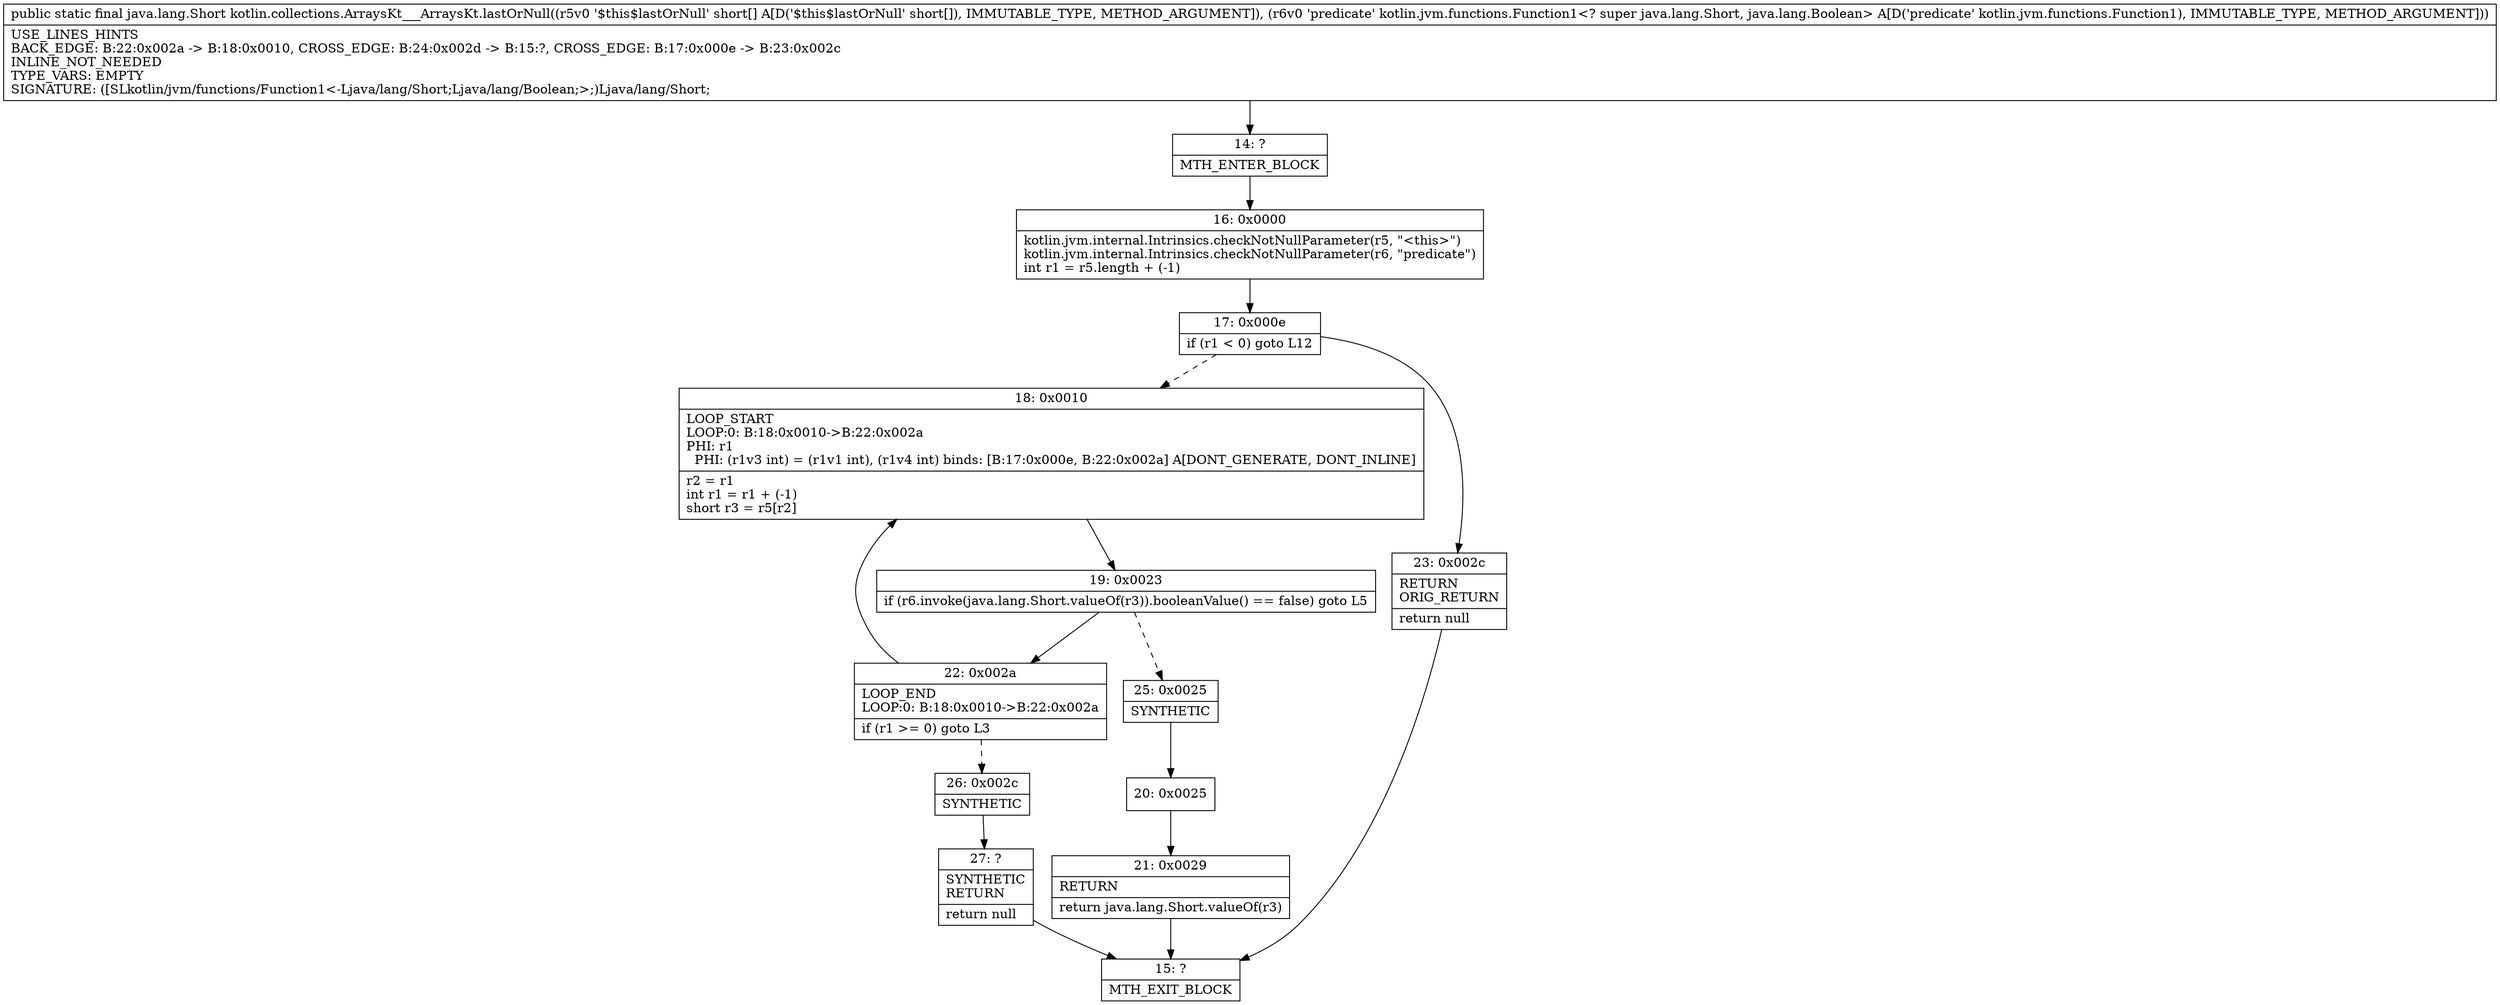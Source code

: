 digraph "CFG forkotlin.collections.ArraysKt___ArraysKt.lastOrNull([SLkotlin\/jvm\/functions\/Function1;)Ljava\/lang\/Short;" {
Node_14 [shape=record,label="{14\:\ ?|MTH_ENTER_BLOCK\l}"];
Node_16 [shape=record,label="{16\:\ 0x0000|kotlin.jvm.internal.Intrinsics.checkNotNullParameter(r5, \"\<this\>\")\lkotlin.jvm.internal.Intrinsics.checkNotNullParameter(r6, \"predicate\")\lint r1 = r5.length + (\-1)\l}"];
Node_17 [shape=record,label="{17\:\ 0x000e|if (r1 \< 0) goto L12\l}"];
Node_18 [shape=record,label="{18\:\ 0x0010|LOOP_START\lLOOP:0: B:18:0x0010\-\>B:22:0x002a\lPHI: r1 \l  PHI: (r1v3 int) = (r1v1 int), (r1v4 int) binds: [B:17:0x000e, B:22:0x002a] A[DONT_GENERATE, DONT_INLINE]\l|r2 = r1\lint r1 = r1 + (\-1)\lshort r3 = r5[r2]\l}"];
Node_19 [shape=record,label="{19\:\ 0x0023|if (r6.invoke(java.lang.Short.valueOf(r3)).booleanValue() == false) goto L5\l}"];
Node_22 [shape=record,label="{22\:\ 0x002a|LOOP_END\lLOOP:0: B:18:0x0010\-\>B:22:0x002a\l|if (r1 \>= 0) goto L3\l}"];
Node_26 [shape=record,label="{26\:\ 0x002c|SYNTHETIC\l}"];
Node_27 [shape=record,label="{27\:\ ?|SYNTHETIC\lRETURN\l|return null\l}"];
Node_15 [shape=record,label="{15\:\ ?|MTH_EXIT_BLOCK\l}"];
Node_25 [shape=record,label="{25\:\ 0x0025|SYNTHETIC\l}"];
Node_20 [shape=record,label="{20\:\ 0x0025}"];
Node_21 [shape=record,label="{21\:\ 0x0029|RETURN\l|return java.lang.Short.valueOf(r3)\l}"];
Node_23 [shape=record,label="{23\:\ 0x002c|RETURN\lORIG_RETURN\l|return null\l}"];
MethodNode[shape=record,label="{public static final java.lang.Short kotlin.collections.ArraysKt___ArraysKt.lastOrNull((r5v0 '$this$lastOrNull' short[] A[D('$this$lastOrNull' short[]), IMMUTABLE_TYPE, METHOD_ARGUMENT]), (r6v0 'predicate' kotlin.jvm.functions.Function1\<? super java.lang.Short, java.lang.Boolean\> A[D('predicate' kotlin.jvm.functions.Function1), IMMUTABLE_TYPE, METHOD_ARGUMENT]))  | USE_LINES_HINTS\lBACK_EDGE: B:22:0x002a \-\> B:18:0x0010, CROSS_EDGE: B:24:0x002d \-\> B:15:?, CROSS_EDGE: B:17:0x000e \-\> B:23:0x002c\lINLINE_NOT_NEEDED\lTYPE_VARS: EMPTY\lSIGNATURE: ([SLkotlin\/jvm\/functions\/Function1\<\-Ljava\/lang\/Short;Ljava\/lang\/Boolean;\>;)Ljava\/lang\/Short;\l}"];
MethodNode -> Node_14;Node_14 -> Node_16;
Node_16 -> Node_17;
Node_17 -> Node_18[style=dashed];
Node_17 -> Node_23;
Node_18 -> Node_19;
Node_19 -> Node_22;
Node_19 -> Node_25[style=dashed];
Node_22 -> Node_18;
Node_22 -> Node_26[style=dashed];
Node_26 -> Node_27;
Node_27 -> Node_15;
Node_25 -> Node_20;
Node_20 -> Node_21;
Node_21 -> Node_15;
Node_23 -> Node_15;
}


